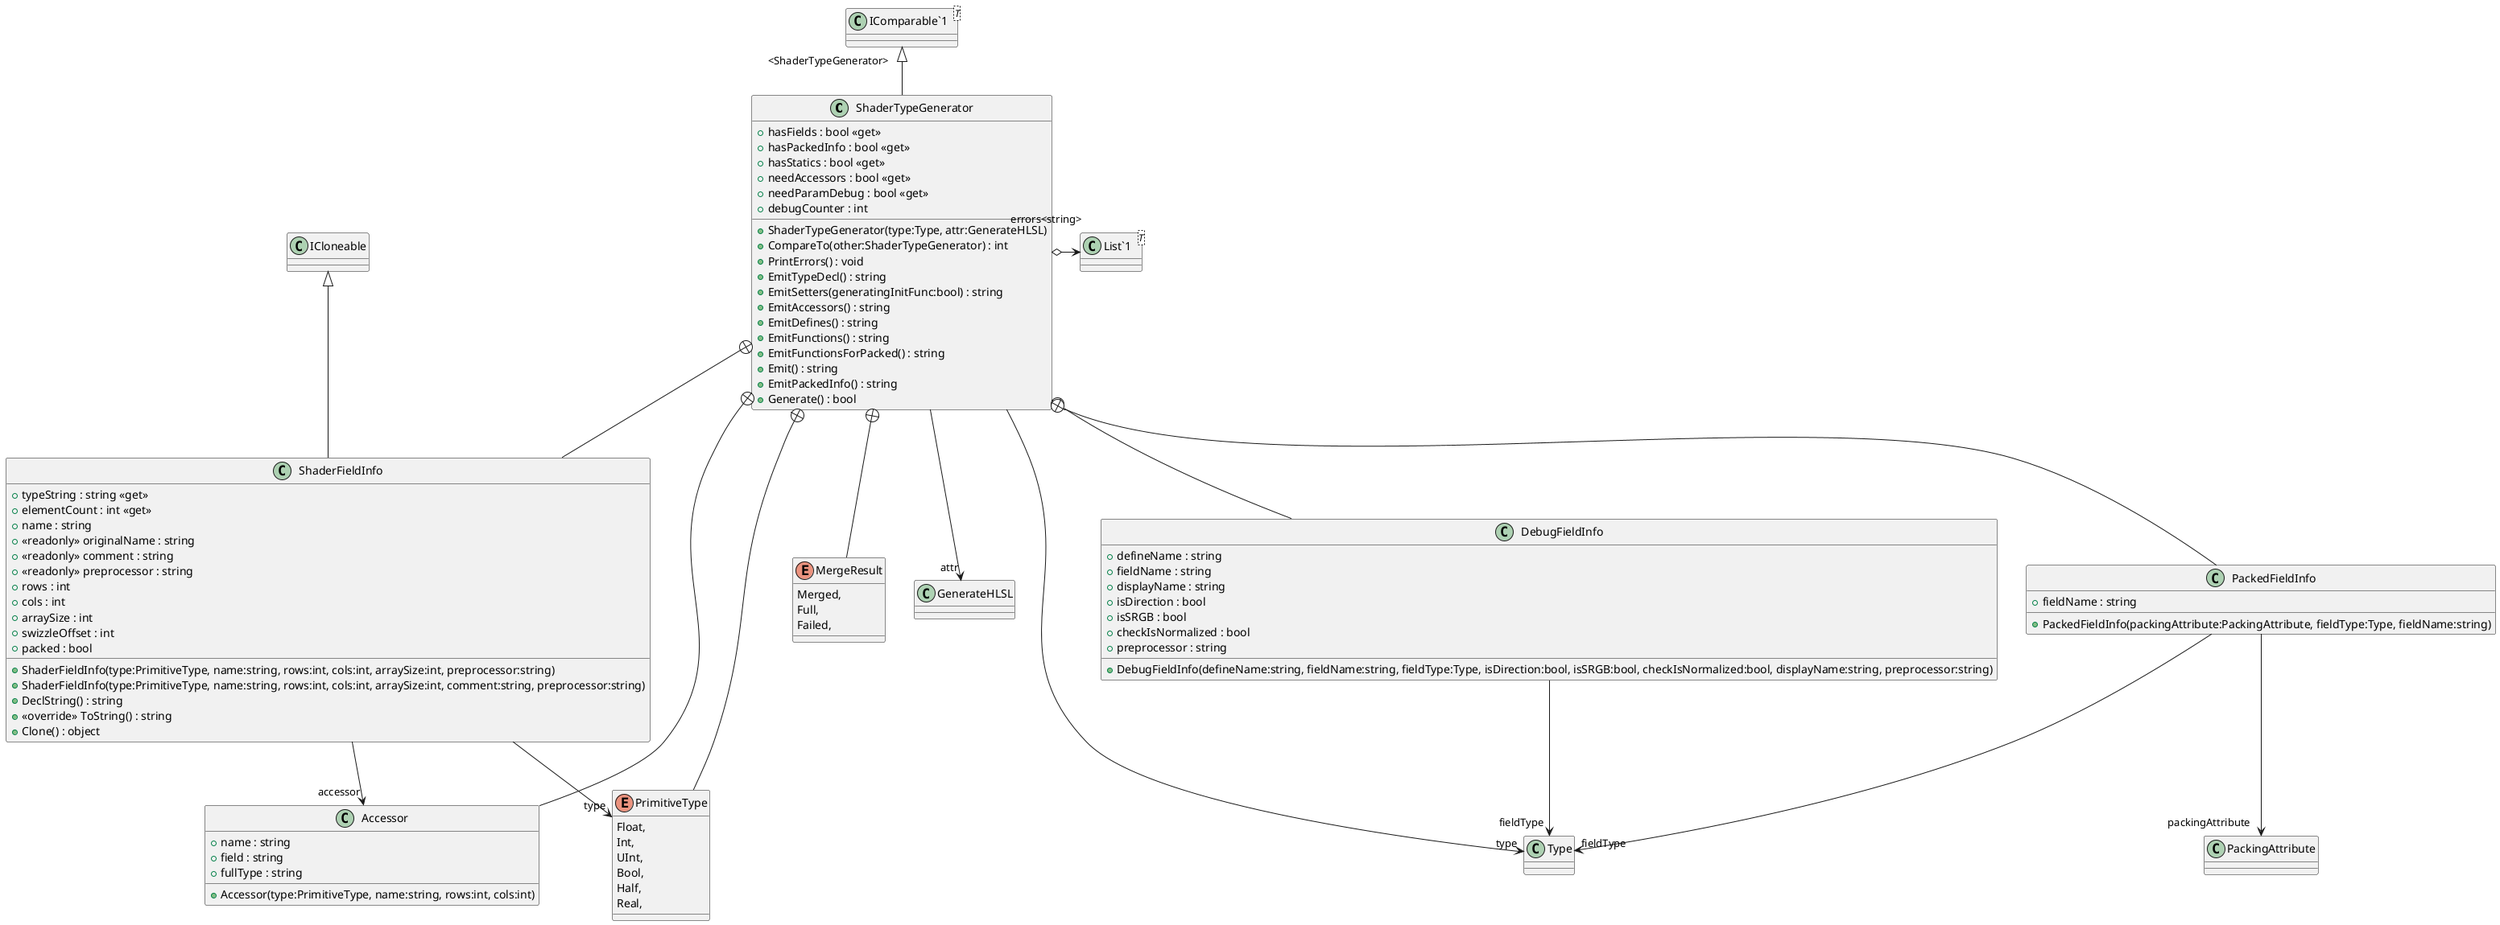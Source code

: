 @startuml
class ShaderTypeGenerator {
    + ShaderTypeGenerator(type:Type, attr:GenerateHLSL)
    + CompareTo(other:ShaderTypeGenerator) : int
    + PrintErrors() : void
    + EmitTypeDecl() : string
    + EmitSetters(generatingInitFunc:bool) : string
    + EmitAccessors() : string
    + EmitDefines() : string
    + EmitFunctions() : string
    + EmitFunctionsForPacked() : string
    + Emit() : string
    + EmitPackedInfo() : string
    + Generate() : bool
    + hasFields : bool <<get>>
    + hasPackedInfo : bool <<get>>
    + hasStatics : bool <<get>>
    + needAccessors : bool <<get>>
    + needParamDebug : bool <<get>>
    + debugCounter : int
}
class "IComparable`1"<T> {
}
enum PrimitiveType {
    Float,
    Int,
    UInt,
    Bool,
    Half,
    Real,
}
class Accessor {
    + Accessor(type:PrimitiveType, name:string, rows:int, cols:int)
    + name : string
    + field : string
    + fullType : string
}
class ShaderFieldInfo {
    + ShaderFieldInfo(type:PrimitiveType, name:string, rows:int, cols:int, arraySize:int, preprocessor:string)
    + ShaderFieldInfo(type:PrimitiveType, name:string, rows:int, cols:int, arraySize:int, comment:string, preprocessor:string)
    + typeString : string <<get>>
    + DeclString() : string
    + <<override>> ToString() : string
    + elementCount : int <<get>>
    + Clone() : object
    + name : string
    + <<readonly>> originalName : string
    + <<readonly>> comment : string
    + <<readonly>> preprocessor : string
    + rows : int
    + cols : int
    + arraySize : int
    + swizzleOffset : int
    + packed : bool
}
class DebugFieldInfo {
    + DebugFieldInfo(defineName:string, fieldName:string, fieldType:Type, isDirection:bool, isSRGB:bool, checkIsNormalized:bool, displayName:string, preprocessor:string)
    + defineName : string
    + fieldName : string
    + displayName : string
    + isDirection : bool
    + isSRGB : bool
    + checkIsNormalized : bool
    + preprocessor : string
}
class PackedFieldInfo {
    + PackedFieldInfo(packingAttribute:PackingAttribute, fieldType:Type, fieldName:string)
    + fieldName : string
}
enum MergeResult {
    Merged,
    Full,
    Failed,
}
class "List`1"<T> {
}
"IComparable`1" "<ShaderTypeGenerator>" <|-- ShaderTypeGenerator
ShaderTypeGenerator --> "type" Type
ShaderTypeGenerator --> "attr" GenerateHLSL
ShaderTypeGenerator o-> "errors<string>" "List`1"
ShaderTypeGenerator +-- PrimitiveType
ShaderTypeGenerator +-- Accessor
ShaderTypeGenerator +-- ShaderFieldInfo
ICloneable <|-- ShaderFieldInfo
ShaderFieldInfo --> "type" PrimitiveType
ShaderFieldInfo --> "accessor" Accessor
ShaderTypeGenerator +-- DebugFieldInfo
DebugFieldInfo --> "fieldType" Type
ShaderTypeGenerator +-- PackedFieldInfo
PackedFieldInfo --> "packingAttribute" PackingAttribute
PackedFieldInfo --> "fieldType" Type
ShaderTypeGenerator +-- MergeResult
@enduml
